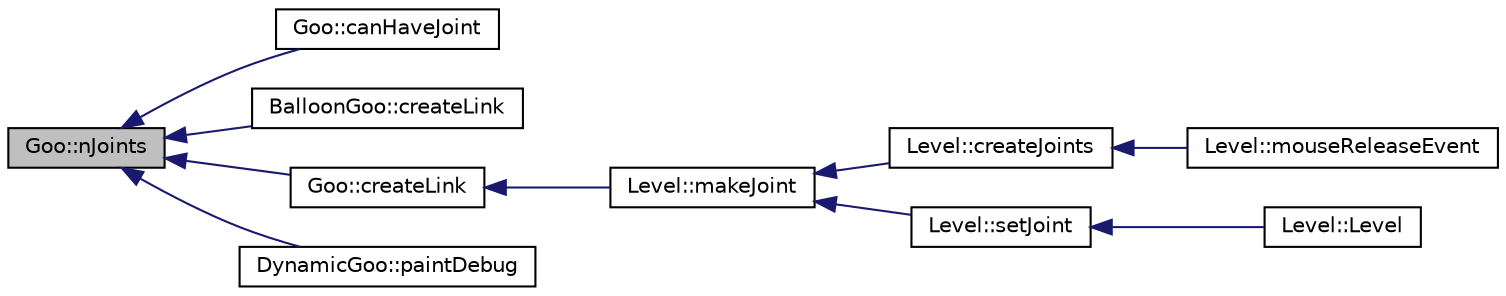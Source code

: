 digraph G
{
  edge [fontname="Helvetica",fontsize="10",labelfontname="Helvetica",labelfontsize="10"];
  node [fontname="Helvetica",fontsize="10",shape=record];
  rankdir="LR";
  Node1 [label="Goo::nJoints",height=0.2,width=0.4,color="black", fillcolor="grey75", style="filled" fontcolor="black"];
  Node1 -> Node2 [dir="back",color="midnightblue",fontsize="10",style="solid",fontname="Helvetica"];
  Node2 [label="Goo::canHaveJoint",height=0.2,width=0.4,color="black", fillcolor="white", style="filled",URL="$classGoo.html#a712b5e76a1ebbc008e60a6eadbc778a3"];
  Node1 -> Node3 [dir="back",color="midnightblue",fontsize="10",style="solid",fontname="Helvetica"];
  Node3 [label="BalloonGoo::createLink",height=0.2,width=0.4,color="black", fillcolor="white", style="filled",URL="$classBalloonGoo.html#a4db9626648af5384fac8548eaac0aec6"];
  Node1 -> Node4 [dir="back",color="midnightblue",fontsize="10",style="solid",fontname="Helvetica"];
  Node4 [label="Goo::createLink",height=0.2,width=0.4,color="black", fillcolor="white", style="filled",URL="$classGoo.html#a4cf3a6d7b7523864a419def0a8aa9949"];
  Node4 -> Node5 [dir="back",color="midnightblue",fontsize="10",style="solid",fontname="Helvetica"];
  Node5 [label="Level::makeJoint",height=0.2,width=0.4,color="black", fillcolor="white", style="filled",URL="$classLevel.html#ab40a5647912f4ef6e3a70b0afd75027b"];
  Node5 -> Node6 [dir="back",color="midnightblue",fontsize="10",style="solid",fontname="Helvetica"];
  Node6 [label="Level::createJoints",height=0.2,width=0.4,color="black", fillcolor="white", style="filled",URL="$classLevel.html#a753ed1a47f268859a713123dc640839c"];
  Node6 -> Node7 [dir="back",color="midnightblue",fontsize="10",style="solid",fontname="Helvetica"];
  Node7 [label="Level::mouseReleaseEvent",height=0.2,width=0.4,color="black", fillcolor="white", style="filled",URL="$classLevel.html#a77722ba24f938b7a0707f755e635a8f6"];
  Node5 -> Node8 [dir="back",color="midnightblue",fontsize="10",style="solid",fontname="Helvetica"];
  Node8 [label="Level::setJoint",height=0.2,width=0.4,color="black", fillcolor="white", style="filled",URL="$classLevel.html#a4ba1126389807119ad1d21bd51f86210"];
  Node8 -> Node9 [dir="back",color="midnightblue",fontsize="10",style="solid",fontname="Helvetica"];
  Node9 [label="Level::Level",height=0.2,width=0.4,color="black", fillcolor="white", style="filled",URL="$classLevel.html#aab4805fc7397cd5ab9d9852a1d403a0d"];
  Node1 -> Node10 [dir="back",color="midnightblue",fontsize="10",style="solid",fontname="Helvetica"];
  Node10 [label="DynamicGoo::paintDebug",height=0.2,width=0.4,color="black", fillcolor="white", style="filled",URL="$classDynamicGoo.html#a4218abdbad0c65a846415ca29f664f77"];
}

